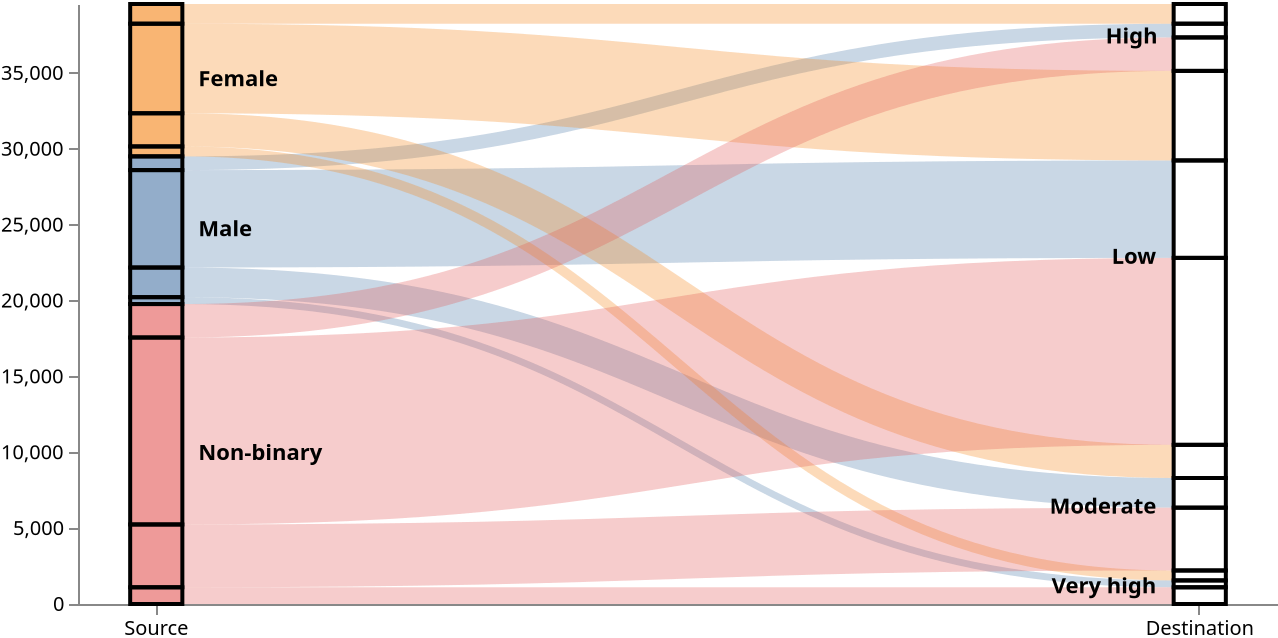 {
    "$schema": "https://vega.github.io/schema/vega/v5.2.json",
    "height": 300,
    "width": 600,
    "data": [
      {
        "name": "rawData",
        "values": [
          {"key": {"stk1": "Male", "stk2": "Low"}, "doc_count": 6420},
          {"key": {"stk1": "Male", "stk2": "Moderate"}, "doc_count": 1954.8},
          {"key": {"stk1": "Male", "stk2": "High"}, "doc_count": 904.9},
          {"key": {"stk1": "Male", "stk2": "Very high"}, "doc_count": 452.9},
          {"key": {"stk1": "Female", "stk2": "Low"}, "doc_count": 5903},
          {"key": {"stk1": "Female", "stk2": "Moderate"}, "doc_count": 2185.7},
          {"key": {"stk1": "Female", "stk2": "High"}, "doc_count": 1299.1},
          {"key": {"stk1": "Female", "stk2": "Very high"}, "doc_count": 655.1},
          {"key": {"stk1": "Non-binary", "stk2": "Low"}, "doc_count": 12322.1},
          {"key": {"stk1": "Non-binary", "stk2": "Moderate"}, "doc_count": 4140.4},
          {"key": {"stk1": "Non-binary", "stk2": "High"}, "doc_count": 2204.5},
          {"key": {"stk1": "Non-binary", "stk2": "Very high"}, "doc_count": 1100.8}
        ],
        "transform": [
          {"type": "formula", "expr": "datum.key.stk1", "as": "stk1"},
          {"type": "formula", "expr": "datum.key.stk2", "as": "stk2"},
          {"type": "formula", "expr": "datum.doc_count", "as": "size"}
        ]
      },
      {
        "name": "nodes",
        "source": "rawData",
        "transform": [
          {
            "type": "filter",
            "expr": "!groupSelector || groupSelector.stk1 == datum.stk1 || groupSelector.stk2 == datum.stk2"
          },
          {"type": "formula", "expr": "datum.stk1+datum.stk2", "as": "key"},
          {"type": "fold", "fields": ["stk1", "stk2"], "as": ["stack", "grpId"]},
          {
            "type": "formula",
            "expr": "datum.stack == 'stk1' ? datum.stk1+' '+datum.stk2 : datum.stk2+' '+datum.stk1",
            "as": "sortField"
          },
          {
            "type": "stack",
            "groupby": ["stack"],
            "sort": {"field": "sortField", "order": "descending"},
            "field": "size"
          },
          {"type": "formula", "expr": "(datum.y0+datum.y1)/2", "as": "yc"}
        ]
      },
      {
        "name": "groups",
        "source": "nodes",
        "transform": [
          {
            "type": "aggregate",
            "groupby": ["stack", "grpId"],
            "fields": ["size"],
            "ops": ["sum"],
            "as": ["total"]
          },
          {
            "type": "stack",
            "groupby": ["stack"],
            "sort": {"field": "grpId", "order": "descending"},
            "field": "total"
          },
          {"type": "formula", "expr": "scale('y', datum.y0)", "as": "scaledY0"},
          {"type": "formula", "expr": "scale('y', datum.y1)", "as": "scaledY1"},
          {
            "type": "formula",
            "expr": "datum.stack == 'stk1'",
            "as": "rightLabel"
          },
          {
            "type": "formula",
            "expr": "datum.total/domain('y')[1]",
            "as": "percentage"
          }
        ]
      },
      {
        "name": "destinationNodes",
        "source": "nodes",
        "transform": [{"type": "filter", "expr": "datum.stack == 'stk2'"}]
      },
      {
        "name": "edges",
        "source": "nodes",
        "transform": [
          {"type": "filter", "expr": "datum.stack == 'stk1'"},
          {
            "type": "lookup",
            "from": "destinationNodes",
            "key": "key",
            "fields": ["key"],
            "as": ["target"]
          },
          {
            "type": "linkpath",
            "orient": "horizontal",
            "shape": "diagonal",
            "sourceY": {"expr": "scale('y', datum.yc)"},
            "sourceX": {"expr": "scale('x', 'stk1') + bandwidth('x')"},
            "targetY": {"expr": "scale('y', datum.target.yc)"},
            "targetX": {"expr": "scale('x', 'stk2')"}
          },
          {
            "type": "formula",
            "expr": "range('y')[0]-scale('y', datum.size)",
            "as": "strokeWidth"
          },
          {
            "type": "formula",
            "expr": "datum.size/domain('y')[1]",
            "as": "percentage"
          }
        ]
      }
    ],
    "scales": [
      {
        "name": "x",
        "type": "band",
        "range": "width",
        "domain": ["stk1", "stk2"],
        "paddingOuter": 0.05,
        "paddingInner": 0.95
      },
      {
        "name": "y",
        "type": "linear",
        "range": "height",
        "domain": {"data": "nodes", "field": "y1"}
      },
      {
        "name": "color",
        "type": "ordinal",
        "range": "category",
        "domain": {"data": "rawData", "field": "stk1"}
      },
      
      {
        "name": "stackNames",
        "type": "ordinal",
        "range": ["Source", "Destination"],
        "domain": ["stk1", "stk2"]
      }
    ],
    "axes": [
      {
        "orient": "bottom",
        "scale": "x",
        "encode": {
          "labels": {
            "update": {"text": {"scale": "stackNames", "field": "value"}}
          }
        }
      },
      {"orient": "left", "scale": "y"}
    ],
    "marks": [
      {
        "type": "path",
        "name": "edgeMark",
        "from": {"data": "edges"},
        "clip": true,
        "encode": {
          "update": {
            "stroke": [
              {
                "test": "groupSelector && groupSelector.stack=='stk1'",
                "scale": "color",
                "field": "stk2"
              },
              {"scale": "color", "field": "stk1"}
            ],
            "strokeWidth": {"field": "strokeWidth"},
            "path": {"field": "path"},
            "strokeOpacity": {
              "signal": "!groupSelector && (groupHover.stk1 == datum.stk1 || groupHover.stk2 == datum.stk2) ? 0.9 : 0.3"
            },
            "zindex": {
              "signal": "!groupSelector && (groupHover.stk1 == datum.stk1 || groupHover.stk2 == datum.stk2) ? 1 : 0"
            },
            "tooltip": {
              "signal": "datum.stk1 + ' → ' + datum.stk2 + '    ' + format(datum.size, ',.0f') + '   (' + format(datum.percentage, '.1%') + ')'"
            }
          },
          "hover": {"strokeOpacity": {"value": 1}}
        }
      },
      {
        "type": "rect",
        "name": "groupMark",
        "from": {"data": "groups"},
        "encode": {
          "enter": {
            "fill": {"scale": "color", "field": "grpId"},
            "width": {"scale": "x", "band": 1}
          },
          "update": {
            "x": {"scale": "x", "field": "stack"},
            "y": {"field": "scaledY0"},
            "y2": {"field": "scaledY1"},
            "fillOpacity": {"value": 0.6},
            "tooltip": {
              "signal": "datum.grpId + '   ' + format(datum.total, ',.0f') + '   (' + format(datum.percentage, '.1%') + ')'"
            }
          },
          "hover": {"fillOpacity": {"value": 1}}
        }
      },
      {
        "type": "text",
        "from": {"data": "groups"},
        "interactive": false,
        "encode": {
          "update": {
            "x": {
              "signal": "scale('x', datum.stack) + (datum.rightLabel ? bandwidth('x') + 8 : -8)"
            },
            "yc": {"signal": "(datum.scaledY0 + datum.scaledY1)/2"},
            "align": {"signal": "datum.rightLabel ? 'left' : 'right'"},
            "baseline": {"value": "middle"},
            "fontWeight": {"value": "bold"},
            "text": {
              "signal": "abs(datum.scaledY0-datum.scaledY1) > 13 ? datum.grpId : ''"
            }
          }
        }
      },
      {
        "type": "group",
        "data": [
          {
            "name": "dataForShowAll",
            "values": [{}],
            "transform": [{"type": "filter", "expr": "groupSelector"}]
          }
        ],
        "encode": {
          "enter": {
            "xc": {"signal": "width/2"},
            "y": {"value": 30},
            "width": {"value": 80},
            "height": {"value": 30}
          }
        },
        "marks": [
          {
            "type": "group",
            "name": "groupReset",
            "from": {"data": "dataForShowAll"},
            "encode": {
              "enter": {
                "cornerRadius": {"value": 6},
                "fill": {"value": "#f5f5f5"},
                "stroke": {"value": "#c1c1c1"},
                "strokeWidth": {"value": 2},
                "height": {"field": {"group": "height"}},
                "width": {"field": {"group": "width"}}
              },
              "update": {"opacity": {"value": 1}},
              "hover": {"opacity": {"value": 0.7}}
            },
            "marks": [
              {
                "type": "text",
                "interactive": false,
                "encode": {
                  "enter": {
                    "xc": {"field": {"group": "width"}, "mult": 0.5},
                    "yc": {
                      "field": {"group": "height"},
                      "mult": 0.5,
                      "offset": 2
                    },
                    "align": {"value": "center"},
                    "baseline": {"value": "middle"},
                    "fontWeight": {"value": "bold"},
                    "text": {"value": "Show All"}
                  }
                }
              }
            ]
          }
        ]
      },
      {
        "type": "rect",
        "from": {"data": "nodes"},
        "encode": {
          "enter": {
            "stroke": {"value": "#000"},
            "strokeWidth": {"value": 2},
            "width": {"scale": "x", "band": 1},
            "x": {"scale": "x", "field": "stack"},
            "y": {"field": "y0", "scale": "y"},
            "y2": {"field": "y1", "scale": "y"}
          }
        }
      }
    ],
    "signals": [
      {
        "name": "groupHover",
        "value": {},
        "on": [
          {
            "events": "@groupMark:mouseover",
            "update": "{stk1:datum.stack=='stk1' && datum.grpId, stk2:datum.stack=='stk2' && datum.grpId}"
          },
          {"events": "mouseout", "update": "{}"}
        ]
      },
      {
        "name": "groupSelector",
        "value": false,
        "on": [
          {
            "events": "@groupMark:click!",
            "update": "{stack:datum.stack, stk1:datum.stack=='stk1' && datum.grpId, stk2:datum.stack=='stk2' && datum.grpId}"
          },
          {
            "events": [
              {"type": "click", "markname": "groupReset"},
              {"type": "dblclick"}
            ],
            "update": "false"
          }
        ]
      }
    ]
  }
